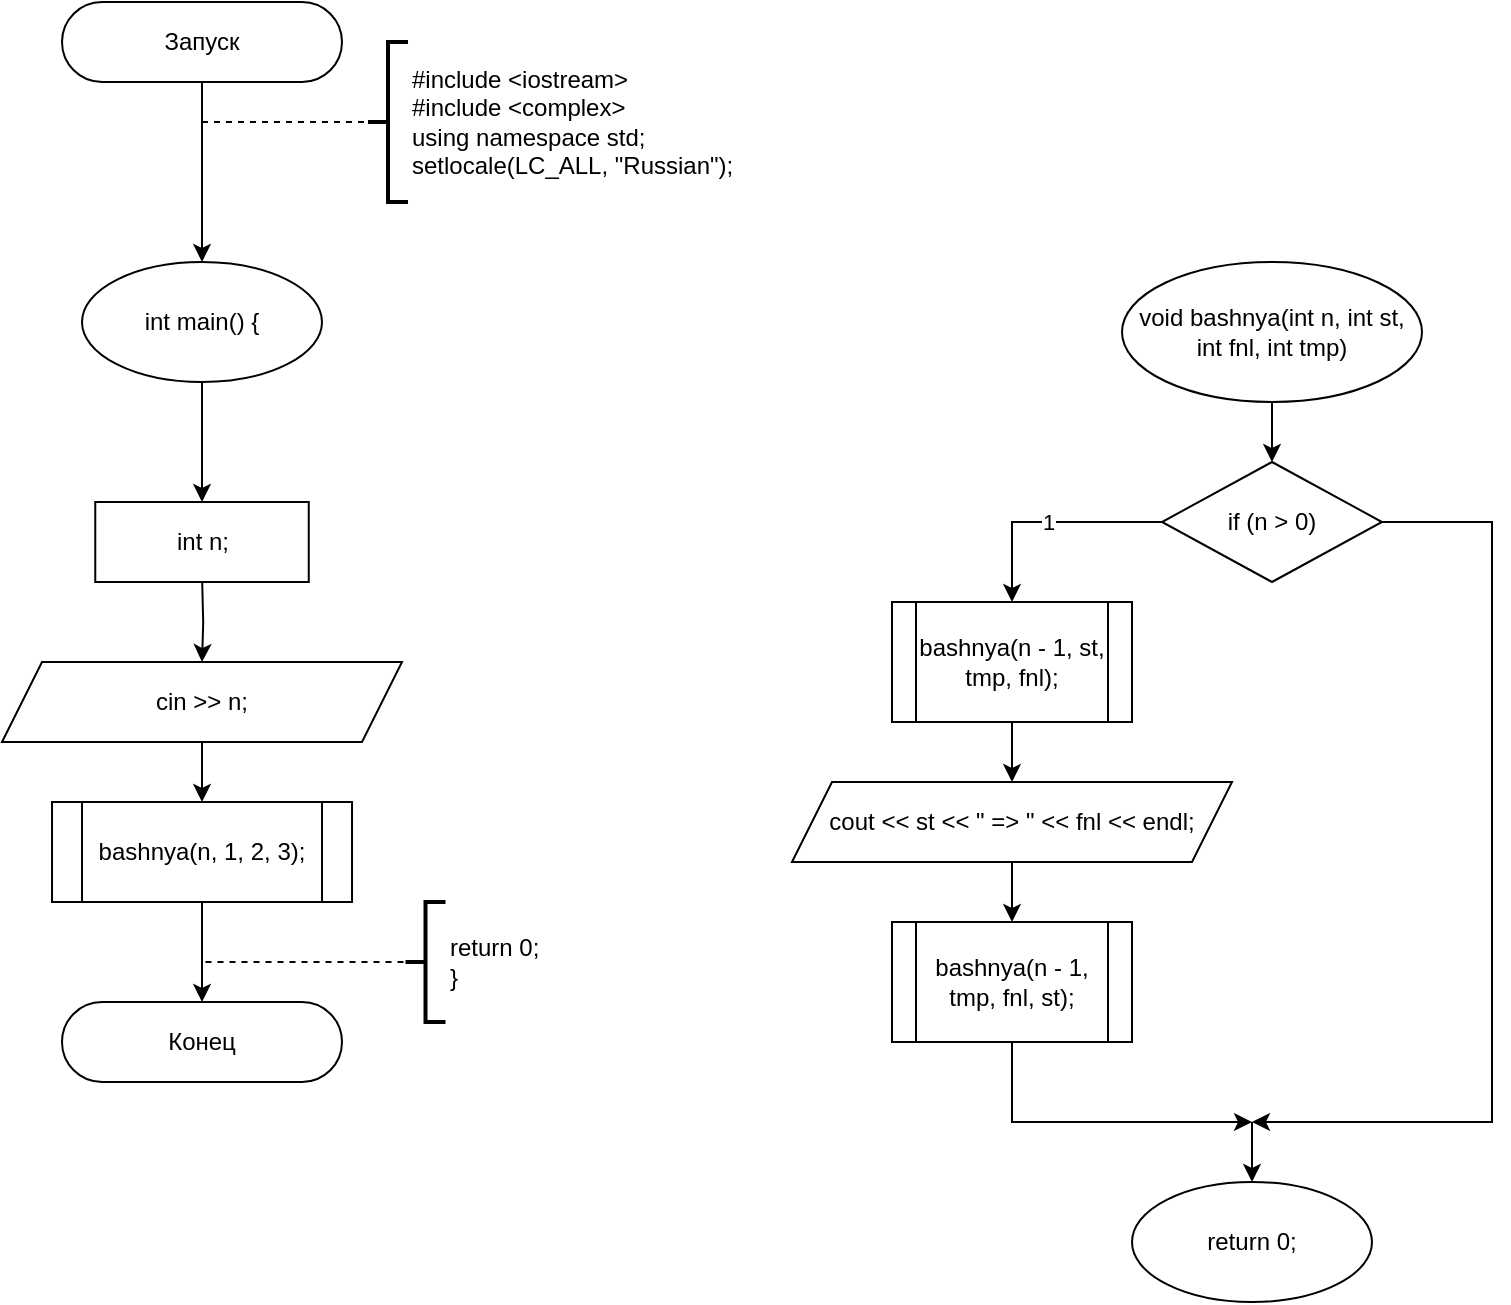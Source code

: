<mxfile>
    <diagram id="tr8WCDj-hul7nBdrf4UF" name="Страница 1">
        <mxGraphModel dx="1074" dy="782" grid="1" gridSize="10" guides="1" tooltips="1" connect="0" arrows="1" fold="1" page="1" pageScale="1" pageWidth="827" pageHeight="1169" math="0" shadow="0">
            <root>
                <mxCell id="0"/>
                <mxCell id="1" parent="0"/>
                <mxCell id="2" style="edgeStyle=orthogonalEdgeStyle;rounded=0;orthogonalLoop=1;jettySize=auto;html=1;" parent="1" source="3" edge="1">
                    <mxGeometry relative="1" as="geometry">
                        <mxPoint x="375" y="150" as="targetPoint"/>
                    </mxGeometry>
                </mxCell>
                <mxCell id="3" value="Запуск" style="rounded=1;whiteSpace=wrap;html=1;arcSize=50;" parent="1" vertex="1">
                    <mxGeometry x="305" y="20" width="140" height="40" as="geometry"/>
                </mxCell>
                <mxCell id="5" value="#include &amp;lt;iostream&amp;gt;&lt;br&gt;#include &amp;lt;complex&amp;gt;&lt;br&gt;using namespace std;&lt;br&gt;setlocale(LC_ALL, &quot;Russian&quot;);" style="strokeWidth=2;html=1;shape=mxgraph.flowchart.annotation_2;align=left;labelPosition=right;pointerEvents=1;" parent="1" vertex="1">
                    <mxGeometry x="458.01" y="40" width="20" height="80" as="geometry"/>
                </mxCell>
                <mxCell id="6" value="" style="endArrow=none;dashed=1;html=1;entryX=0;entryY=0.5;entryDx=0;entryDy=0;entryPerimeter=0;" parent="1" target="5" edge="1">
                    <mxGeometry width="50" height="50" relative="1" as="geometry">
                        <mxPoint x="375" y="80" as="sourcePoint"/>
                        <mxPoint x="465" y="70" as="targetPoint"/>
                    </mxGeometry>
                </mxCell>
                <mxCell id="7" value="Конец" style="rounded=1;whiteSpace=wrap;html=1;arcSize=50;" parent="1" vertex="1">
                    <mxGeometry x="305" y="520" width="140" height="40" as="geometry"/>
                </mxCell>
                <mxCell id="10" value="return 0;&lt;br&gt;}" style="strokeWidth=2;html=1;shape=mxgraph.flowchart.annotation_2;align=left;labelPosition=right;pointerEvents=1;" parent="1" vertex="1">
                    <mxGeometry x="476.75" y="470" width="20" height="60" as="geometry"/>
                </mxCell>
                <mxCell id="11" value="" style="endArrow=none;dashed=1;html=1;entryX=0;entryY=0.5;entryDx=0;entryDy=0;entryPerimeter=0;" parent="1" edge="1">
                    <mxGeometry width="50" height="50" relative="1" as="geometry">
                        <mxPoint x="376.75" y="500" as="sourcePoint"/>
                        <mxPoint x="476.75" y="500" as="targetPoint"/>
                    </mxGeometry>
                </mxCell>
                <mxCell id="356" style="edgeStyle=none;html=1;rounded=0;" parent="1" source="354" edge="1">
                    <mxGeometry relative="1" as="geometry">
                        <mxPoint x="375.004" y="270" as="targetPoint"/>
                    </mxGeometry>
                </mxCell>
                <mxCell id="354" value="int main() {" style="ellipse;whiteSpace=wrap;html=1;" parent="1" vertex="1">
                    <mxGeometry x="315" y="150" width="120" height="60" as="geometry"/>
                </mxCell>
                <mxCell id="358" value="" style="edgeStyle=orthogonalEdgeStyle;rounded=0;html=1;" parent="1" target="357" edge="1">
                    <mxGeometry relative="1" as="geometry">
                        <mxPoint x="375.1" y="310" as="sourcePoint"/>
                    </mxGeometry>
                </mxCell>
                <mxCell id="367" style="edgeStyle=orthogonalEdgeStyle;html=1;" edge="1" parent="1" source="357" target="366">
                    <mxGeometry relative="1" as="geometry"/>
                </mxCell>
                <mxCell id="357" value="&lt;div&gt;&lt;span&gt;&#9;&lt;/span&gt;cin &amp;gt;&amp;gt; n;&lt;/div&gt;" style="shape=parallelogram;perimeter=parallelogramPerimeter;whiteSpace=wrap;html=1;fixedSize=1;" parent="1" vertex="1">
                    <mxGeometry x="275" y="350" width="200" height="40" as="geometry"/>
                </mxCell>
                <mxCell id="370" style="edgeStyle=orthogonalEdgeStyle;rounded=0;html=1;" edge="1" parent="1" source="359" target="369">
                    <mxGeometry relative="1" as="geometry"/>
                </mxCell>
                <mxCell id="359" value="&lt;div&gt;void bashnya(int n, int st, int fnl, int tmp)&lt;/div&gt;" style="ellipse;whiteSpace=wrap;html=1;" parent="1" vertex="1">
                    <mxGeometry x="835" y="150" width="150" height="70" as="geometry"/>
                </mxCell>
                <mxCell id="365" value="int n;" style="rounded=0;whiteSpace=wrap;html=1;" vertex="1" parent="1">
                    <mxGeometry x="321.63" y="270" width="106.75" height="40" as="geometry"/>
                </mxCell>
                <mxCell id="368" style="edgeStyle=orthogonalEdgeStyle;html=1;rounded=0;" edge="1" parent="1" source="366" target="7">
                    <mxGeometry relative="1" as="geometry"/>
                </mxCell>
                <mxCell id="366" value="bashnya(n, 1, 2, 3);" style="shape=process;whiteSpace=wrap;html=1;backgroundOutline=1;" vertex="1" parent="1">
                    <mxGeometry x="300.01" y="420" width="150" height="50" as="geometry"/>
                </mxCell>
                <mxCell id="373" value="1" style="edgeStyle=orthogonalEdgeStyle;rounded=0;html=1;" edge="1" parent="1" source="369" target="372">
                    <mxGeometry relative="1" as="geometry"/>
                </mxCell>
                <mxCell id="379" style="edgeStyle=orthogonalEdgeStyle;rounded=0;html=1;" edge="1" parent="1" source="369">
                    <mxGeometry relative="1" as="geometry">
                        <mxPoint x="900" y="580" as="targetPoint"/>
                        <Array as="points">
                            <mxPoint x="1020" y="280"/>
                            <mxPoint x="1020" y="580"/>
                        </Array>
                    </mxGeometry>
                </mxCell>
                <mxCell id="369" value="if (n &amp;gt; 0)" style="rhombus;whiteSpace=wrap;html=1;" vertex="1" parent="1">
                    <mxGeometry x="855" y="250" width="110" height="60" as="geometry"/>
                </mxCell>
                <mxCell id="375" style="edgeStyle=orthogonalEdgeStyle;rounded=0;html=1;" edge="1" parent="1" source="372" target="374">
                    <mxGeometry relative="1" as="geometry"/>
                </mxCell>
                <mxCell id="372" value="bashnya(n - 1, st, tmp, fnl);" style="shape=process;whiteSpace=wrap;html=1;backgroundOutline=1;" vertex="1" parent="1">
                    <mxGeometry x="720" y="320" width="120" height="60" as="geometry"/>
                </mxCell>
                <mxCell id="377" style="edgeStyle=orthogonalEdgeStyle;rounded=0;html=1;" edge="1" parent="1" source="374" target="376">
                    <mxGeometry relative="1" as="geometry"/>
                </mxCell>
                <mxCell id="374" value="&lt;div&gt;&lt;span&gt;&#9;&lt;/span&gt;cout &amp;lt;&amp;lt; st &amp;lt;&amp;lt; &quot; =&amp;gt; &quot; &amp;lt;&amp;lt; fnl &amp;lt;&amp;lt; endl;&lt;/div&gt;" style="shape=parallelogram;perimeter=parallelogramPerimeter;whiteSpace=wrap;html=1;fixedSize=1;" vertex="1" parent="1">
                    <mxGeometry x="670" y="410" width="220" height="40" as="geometry"/>
                </mxCell>
                <mxCell id="378" style="edgeStyle=orthogonalEdgeStyle;rounded=0;html=1;" edge="1" parent="1" source="376">
                    <mxGeometry relative="1" as="geometry">
                        <mxPoint x="900" y="580" as="targetPoint"/>
                        <Array as="points">
                            <mxPoint x="780" y="580"/>
                        </Array>
                    </mxGeometry>
                </mxCell>
                <mxCell id="376" value="bashnya(n - 1, tmp, fnl, st);" style="shape=process;whiteSpace=wrap;html=1;backgroundOutline=1;" vertex="1" parent="1">
                    <mxGeometry x="720" y="480" width="120" height="60" as="geometry"/>
                </mxCell>
                <mxCell id="380" value="return 0;" style="ellipse;whiteSpace=wrap;html=1;" vertex="1" parent="1">
                    <mxGeometry x="840" y="610" width="120" height="60" as="geometry"/>
                </mxCell>
                <mxCell id="381" value="" style="endArrow=classic;html=1;rounded=0;" edge="1" parent="1" target="380">
                    <mxGeometry width="50" height="50" relative="1" as="geometry">
                        <mxPoint x="900" y="580" as="sourcePoint"/>
                        <mxPoint x="830" y="290" as="targetPoint"/>
                    </mxGeometry>
                </mxCell>
            </root>
        </mxGraphModel>
    </diagram>
</mxfile>